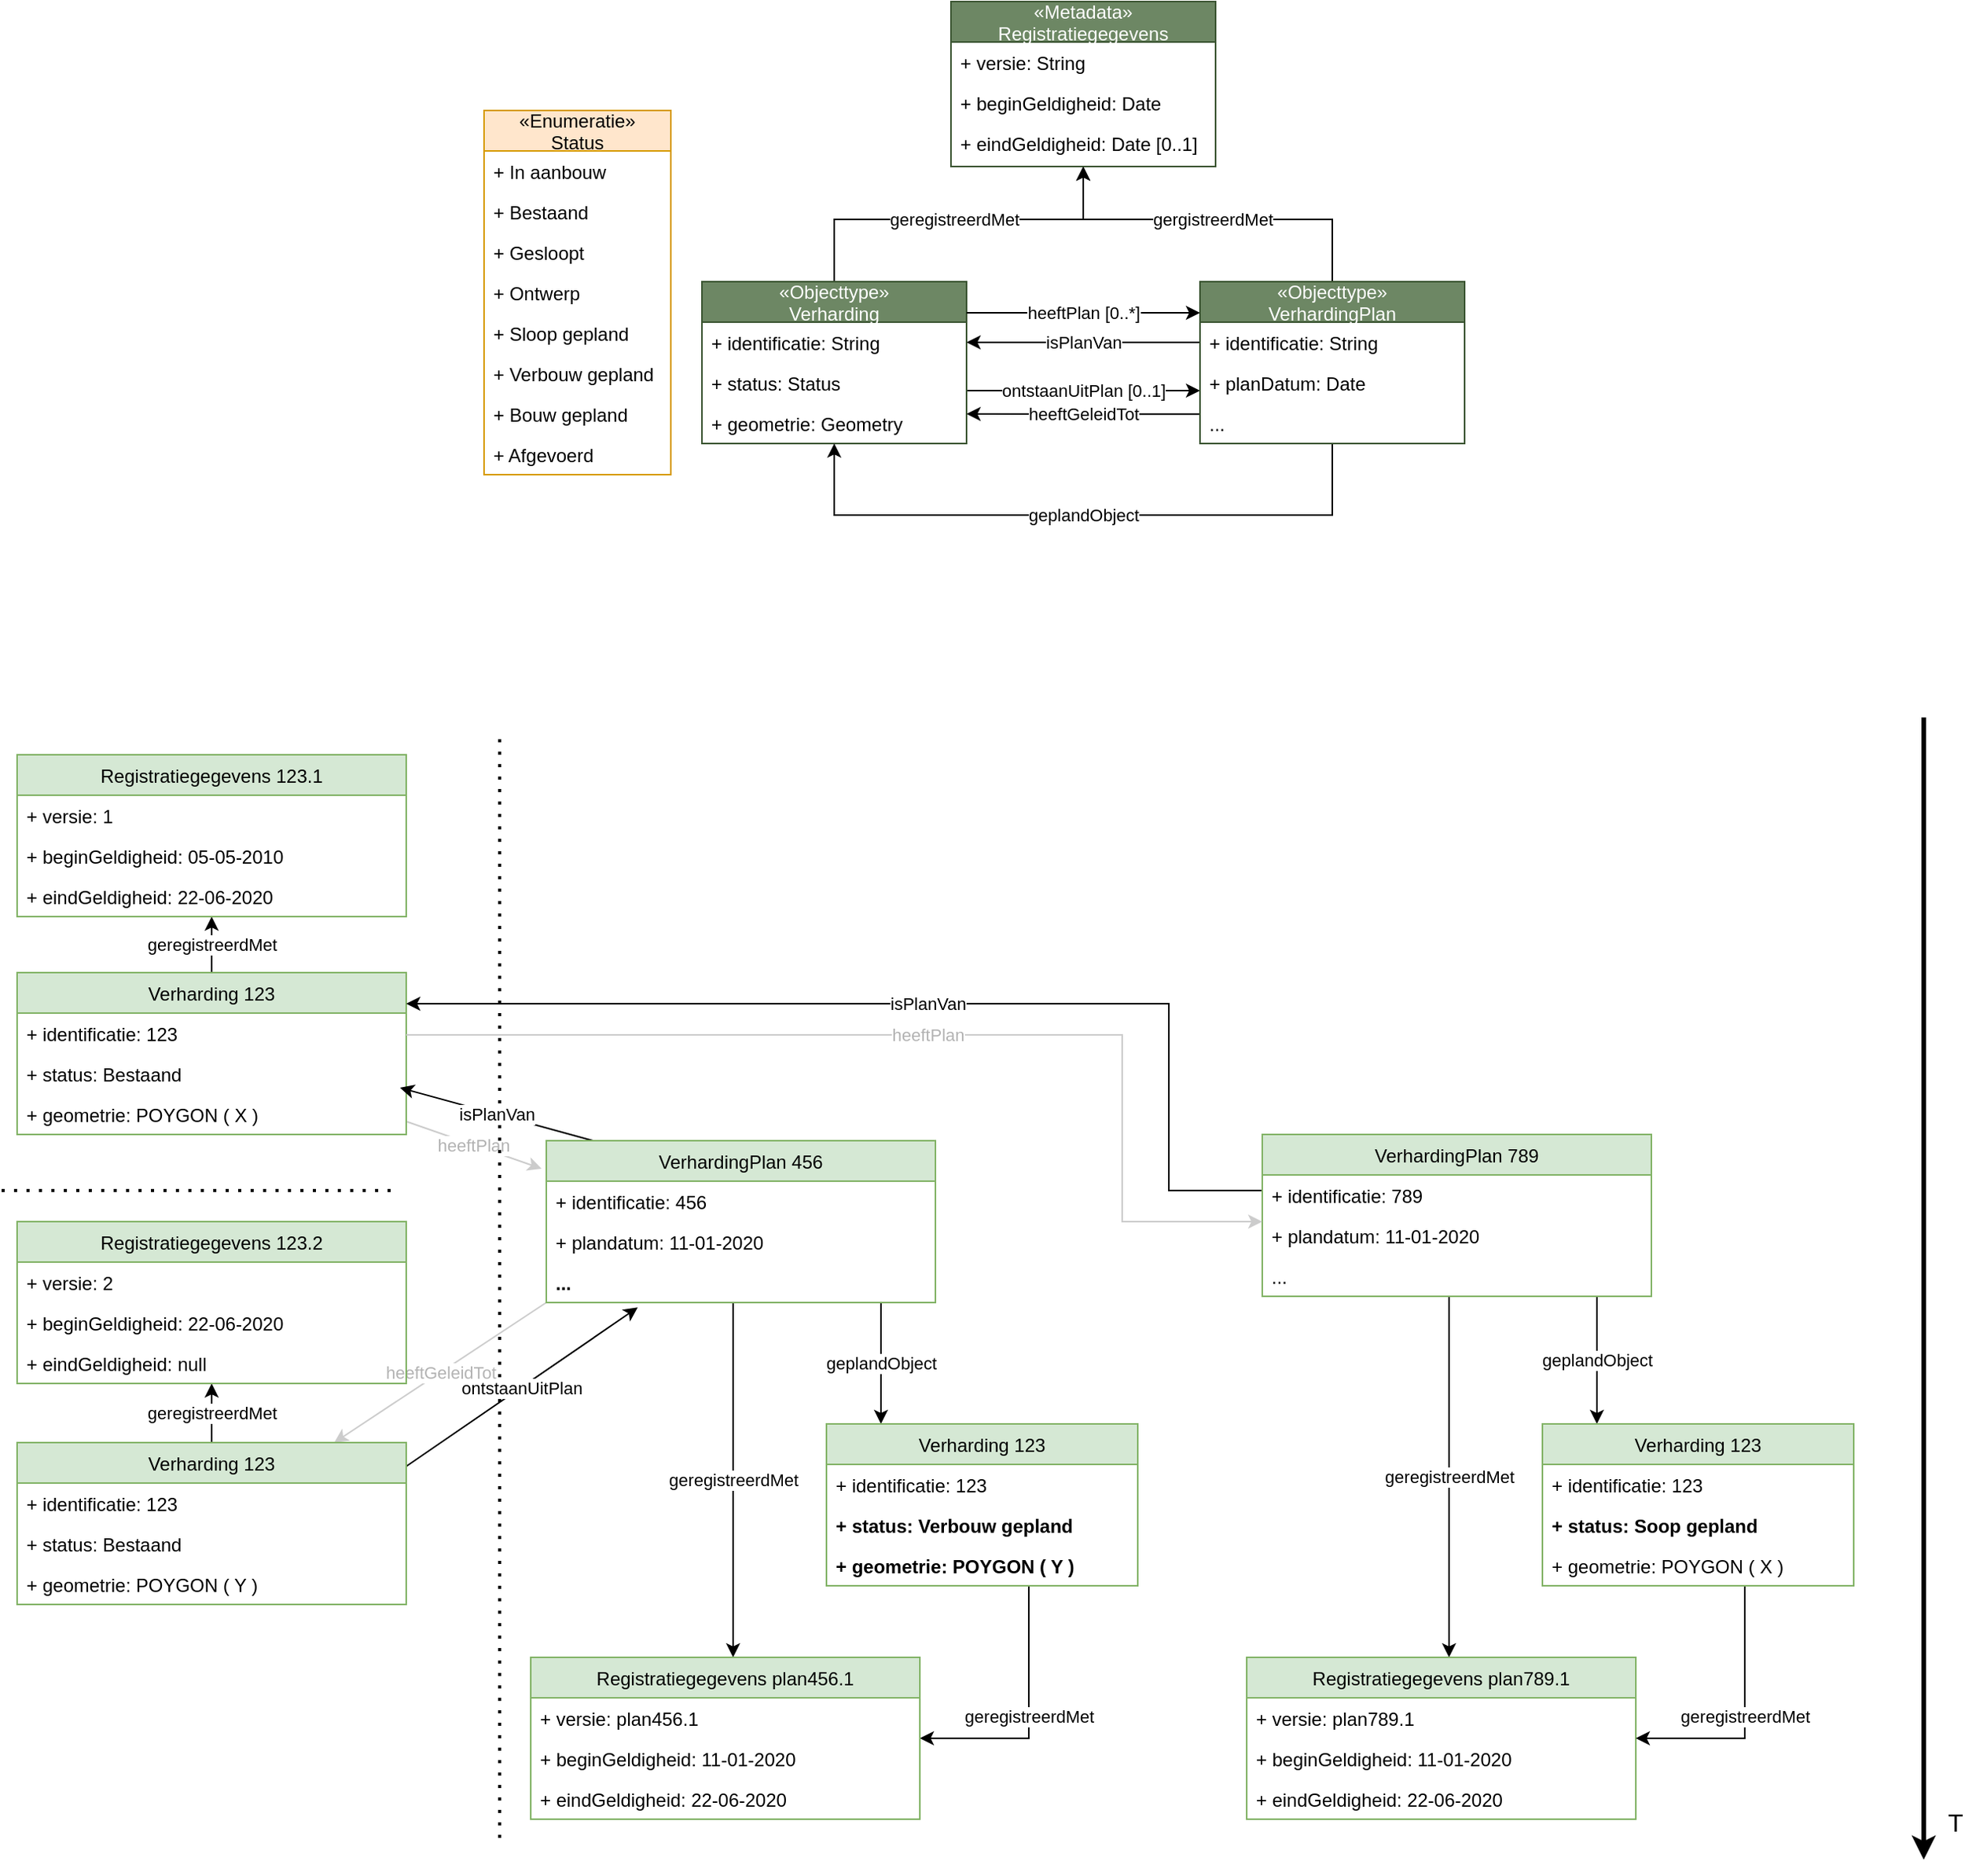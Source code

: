 <mxfile>
    <diagram id="xgMvqlsG6IL_uC9JVwvj" name="Page-1">
        <mxGraphModel dx="1599" dy="1019" grid="1" gridSize="10" guides="1" tooltips="1" connect="1" arrows="1" fold="1" page="1" pageScale="1" pageWidth="850" pageHeight="1100" math="0" shadow="0">
            <root>
                <mxCell id="0"/>
                <mxCell id="1" parent="0"/>
                <mxCell id="2" value="geregistreerdMet" style="edgeStyle=orthogonalEdgeStyle;rounded=0;orthogonalLoop=1;jettySize=auto;html=1;" parent="1" source="4" target="8" edge="1">
                    <mxGeometry relative="1" as="geometry">
                        <Array as="points">
                            <mxPoint x="1115" y="970"/>
                            <mxPoint x="1275" y="970"/>
                        </Array>
                    </mxGeometry>
                </mxCell>
                <mxCell id="3" value="ontstaanUitPlan [0..1]" style="rounded=0;orthogonalLoop=1;jettySize=auto;html=1;strokeWidth=1;edgeStyle=elbowEdgeStyle;" parent="1" source="4" target="14" edge="1">
                    <mxGeometry relative="1" as="geometry">
                        <mxPoint x="1351.19" y="1059.296" as="targetPoint"/>
                        <Array as="points">
                            <mxPoint x="1290" y="1080"/>
                        </Array>
                    </mxGeometry>
                </mxCell>
                <mxCell id="4" value="«Objecttype»&#10;Verharding" style="swimlane;fontStyle=0;childLayout=stackLayout;horizontal=1;startSize=26;fillColor=#6d8764;horizontalStack=0;resizeParent=1;resizeParentMax=0;resizeLast=0;collapsible=1;marginBottom=0;strokeColor=#3A5431;fontColor=#ffffff;" parent="1" vertex="1">
                    <mxGeometry x="1030" y="1010" width="170" height="104" as="geometry"/>
                </mxCell>
                <mxCell id="5" value="+ identificatie: String" style="text;strokeColor=none;fillColor=none;align=left;verticalAlign=top;spacingLeft=4;spacingRight=4;overflow=hidden;rotatable=0;points=[[0,0.5],[1,0.5]];portConstraint=eastwest;" parent="4" vertex="1">
                    <mxGeometry y="26" width="170" height="26" as="geometry"/>
                </mxCell>
                <mxCell id="6" value="+ status: Status" style="text;strokeColor=none;fillColor=none;align=left;verticalAlign=top;spacingLeft=4;spacingRight=4;overflow=hidden;rotatable=0;points=[[0,0.5],[1,0.5]];portConstraint=eastwest;" parent="4" vertex="1">
                    <mxGeometry y="52" width="170" height="26" as="geometry"/>
                </mxCell>
                <mxCell id="7" value="+ geometrie: Geometry" style="text;strokeColor=none;fillColor=none;align=left;verticalAlign=top;spacingLeft=4;spacingRight=4;overflow=hidden;rotatable=0;points=[[0,0.5],[1,0.5]];portConstraint=eastwest;" parent="4" vertex="1">
                    <mxGeometry y="78" width="170" height="26" as="geometry"/>
                </mxCell>
                <mxCell id="8" value="«Metadata»&#10;Registratiegegevens" style="swimlane;fontStyle=0;childLayout=stackLayout;horizontal=1;startSize=26;fillColor=#6d8764;horizontalStack=0;resizeParent=1;resizeParentMax=0;resizeLast=0;collapsible=1;marginBottom=0;strokeColor=#3A5431;fontColor=#ffffff;" parent="1" vertex="1">
                    <mxGeometry x="1190" y="830" width="170" height="106" as="geometry"/>
                </mxCell>
                <mxCell id="9" value="+ versie: String" style="text;strokeColor=none;fillColor=none;align=left;verticalAlign=top;spacingLeft=4;spacingRight=4;overflow=hidden;rotatable=0;points=[[0,0.5],[1,0.5]];portConstraint=eastwest;" parent="8" vertex="1">
                    <mxGeometry y="26" width="170" height="26" as="geometry"/>
                </mxCell>
                <mxCell id="67" value="+ beginGeldigheid: Date" style="text;strokeColor=none;fillColor=none;align=left;verticalAlign=top;spacingLeft=4;spacingRight=4;overflow=hidden;rotatable=0;points=[[0,0.5],[1,0.5]];portConstraint=eastwest;" parent="8" vertex="1">
                    <mxGeometry y="52" width="170" height="26" as="geometry"/>
                </mxCell>
                <mxCell id="10" value="+ eindGeldigheid: Date [0..1]" style="text;strokeColor=none;fillColor=none;align=left;verticalAlign=top;spacingLeft=4;spacingRight=4;overflow=hidden;rotatable=0;points=[[0,0.5],[1,0.5]];portConstraint=eastwest;" parent="8" vertex="1">
                    <mxGeometry y="78" width="170" height="28" as="geometry"/>
                </mxCell>
                <mxCell id="12" value="heeftGeleidTot" style="rounded=0;orthogonalLoop=1;jettySize=auto;html=1;exitX=0.001;exitY=0.275;exitDx=0;exitDy=0;exitPerimeter=0;edgeStyle=elbowEdgeStyle;" parent="1" source="88" target="4" edge="1">
                    <mxGeometry relative="1" as="geometry">
                        <mxPoint x="1350" y="1075" as="sourcePoint"/>
                        <Array as="points">
                            <mxPoint x="1260" y="1095"/>
                        </Array>
                    </mxGeometry>
                </mxCell>
                <mxCell id="13" value="isPlanVan" style="rounded=0;orthogonalLoop=1;jettySize=auto;html=1;strokeWidth=1;edgeStyle=elbowEdgeStyle;" parent="1" source="14" target="4" edge="1">
                    <mxGeometry relative="1" as="geometry">
                        <Array as="points">
                            <mxPoint x="1240" y="1049"/>
                            <mxPoint x="1320" y="1060"/>
                        </Array>
                    </mxGeometry>
                </mxCell>
                <mxCell id="86" value="gergistreerdMet" style="edgeStyle=orthogonalEdgeStyle;rounded=0;orthogonalLoop=1;jettySize=auto;html=1;" parent="1" source="14" target="8" edge="1">
                    <mxGeometry relative="1" as="geometry">
                        <Array as="points">
                            <mxPoint x="1435" y="970"/>
                            <mxPoint x="1275" y="970"/>
                        </Array>
                    </mxGeometry>
                </mxCell>
                <mxCell id="93" value="geplandObject" style="edgeStyle=orthogonalEdgeStyle;rounded=0;orthogonalLoop=1;jettySize=auto;html=1;" parent="1" source="14" target="4" edge="1">
                    <mxGeometry relative="1" as="geometry">
                        <Array as="points">
                            <mxPoint x="1435" y="1160"/>
                            <mxPoint x="1115" y="1160"/>
                        </Array>
                    </mxGeometry>
                </mxCell>
                <mxCell id="14" value="«Objecttype»&#10;VerhardingPlan" style="swimlane;fontStyle=0;childLayout=stackLayout;horizontal=1;startSize=26;fillColor=#6d8764;horizontalStack=0;resizeParent=1;resizeParentMax=0;resizeLast=0;collapsible=1;marginBottom=0;strokeColor=#3A5431;fontColor=#ffffff;" parent="1" vertex="1">
                    <mxGeometry x="1350" y="1010" width="170" height="104" as="geometry"/>
                </mxCell>
                <mxCell id="15" value="+ identificatie: String" style="text;strokeColor=none;fillColor=none;align=left;verticalAlign=top;spacingLeft=4;spacingRight=4;overflow=hidden;rotatable=0;points=[[0,0.5],[1,0.5]];portConstraint=eastwest;" parent="14" vertex="1">
                    <mxGeometry y="26" width="170" height="26" as="geometry"/>
                </mxCell>
                <mxCell id="19" value="+ planDatum: Date" style="text;strokeColor=none;fillColor=none;align=left;verticalAlign=top;spacingLeft=4;spacingRight=4;overflow=hidden;rotatable=0;points=[[0,0.5],[1,0.5]];portConstraint=eastwest;" parent="14" vertex="1">
                    <mxGeometry y="52" width="170" height="26" as="geometry"/>
                </mxCell>
                <mxCell id="88" value="..." style="text;strokeColor=none;fillColor=none;align=left;verticalAlign=top;spacingLeft=4;spacingRight=4;overflow=hidden;rotatable=0;points=[[0,0.5],[1,0.5]];portConstraint=eastwest;" parent="14" vertex="1">
                    <mxGeometry y="78" width="170" height="26" as="geometry"/>
                </mxCell>
                <mxCell id="21" value="«Enumeratie»&#10;Status" style="swimlane;fontStyle=0;childLayout=stackLayout;horizontal=1;startSize=26;fillColor=#ffe6cc;horizontalStack=0;resizeParent=1;resizeParentMax=0;resizeLast=0;collapsible=1;marginBottom=0;strokeColor=#d79b00;" parent="1" vertex="1">
                    <mxGeometry x="890" y="900" width="120" height="234" as="geometry"/>
                </mxCell>
                <mxCell id="22" value="+ In aanbouw" style="text;strokeColor=none;fillColor=none;align=left;verticalAlign=top;spacingLeft=4;spacingRight=4;overflow=hidden;rotatable=0;points=[[0,0.5],[1,0.5]];portConstraint=eastwest;" parent="21" vertex="1">
                    <mxGeometry y="26" width="120" height="26" as="geometry"/>
                </mxCell>
                <mxCell id="23" value="+ Bestaand" style="text;strokeColor=none;fillColor=none;align=left;verticalAlign=top;spacingLeft=4;spacingRight=4;overflow=hidden;rotatable=0;points=[[0,0.5],[1,0.5]];portConstraint=eastwest;" parent="21" vertex="1">
                    <mxGeometry y="52" width="120" height="26" as="geometry"/>
                </mxCell>
                <mxCell id="24" value="+ Gesloopt" style="text;strokeColor=none;fillColor=none;align=left;verticalAlign=top;spacingLeft=4;spacingRight=4;overflow=hidden;rotatable=0;points=[[0,0.5],[1,0.5]];portConstraint=eastwest;" parent="21" vertex="1">
                    <mxGeometry y="78" width="120" height="26" as="geometry"/>
                </mxCell>
                <mxCell id="26" value="+ Ontwerp" style="text;strokeColor=none;fillColor=none;align=left;verticalAlign=top;spacingLeft=4;spacingRight=4;overflow=hidden;rotatable=0;points=[[0,0.5],[1,0.5]];portConstraint=eastwest;" parent="21" vertex="1">
                    <mxGeometry y="104" width="120" height="26" as="geometry"/>
                </mxCell>
                <mxCell id="29" value="+ Sloop gepland" style="text;strokeColor=none;fillColor=none;align=left;verticalAlign=top;spacingLeft=4;spacingRight=4;overflow=hidden;rotatable=0;points=[[0,0.5],[1,0.5]];portConstraint=eastwest;" parent="21" vertex="1">
                    <mxGeometry y="130" width="120" height="26" as="geometry"/>
                </mxCell>
                <mxCell id="28" value="+ Verbouw gepland" style="text;strokeColor=none;fillColor=none;align=left;verticalAlign=top;spacingLeft=4;spacingRight=4;overflow=hidden;rotatable=0;points=[[0,0.5],[1,0.5]];portConstraint=eastwest;" parent="21" vertex="1">
                    <mxGeometry y="156" width="120" height="26" as="geometry"/>
                </mxCell>
                <mxCell id="27" value="+ Bouw gepland" style="text;strokeColor=none;fillColor=none;align=left;verticalAlign=top;spacingLeft=4;spacingRight=4;overflow=hidden;rotatable=0;points=[[0,0.5],[1,0.5]];portConstraint=eastwest;" parent="21" vertex="1">
                    <mxGeometry y="182" width="120" height="26" as="geometry"/>
                </mxCell>
                <mxCell id="30" value="+ Afgevoerd" style="text;strokeColor=none;fillColor=none;align=left;verticalAlign=top;spacingLeft=4;spacingRight=4;overflow=hidden;rotatable=0;points=[[0,0.5],[1,0.5]];portConstraint=eastwest;" parent="21" vertex="1">
                    <mxGeometry y="208" width="120" height="26" as="geometry"/>
                </mxCell>
                <mxCell id="31" value="heeftPlan [0..*]" style="rounded=0;orthogonalLoop=1;jettySize=auto;html=1;strokeWidth=1;edgeStyle=elbowEdgeStyle;" parent="1" source="4" target="14" edge="1">
                    <mxGeometry relative="1" as="geometry">
                        <mxPoint x="1350" y="970" as="targetPoint"/>
                        <mxPoint x="1199" y="1021" as="sourcePoint"/>
                        <Array as="points">
                            <mxPoint x="1230" y="1030"/>
                        </Array>
                    </mxGeometry>
                </mxCell>
                <mxCell id="32" value="" style="endArrow=classic;html=1;strokeWidth=3;" parent="1" edge="1">
                    <mxGeometry width="50" height="50" relative="1" as="geometry">
                        <mxPoint x="1815" y="1290" as="sourcePoint"/>
                        <mxPoint x="1815" y="2024" as="targetPoint"/>
                    </mxGeometry>
                </mxCell>
                <mxCell id="33" value="&lt;font style=&quot;font-size: 16px&quot;&gt;T&lt;/font&gt;" style="edgeLabel;html=1;align=center;verticalAlign=middle;resizable=0;points=[];" parent="32" vertex="1" connectable="0">
                    <mxGeometry x="0.945" y="4" relative="1" as="geometry">
                        <mxPoint x="16" y="-4" as="offset"/>
                    </mxGeometry>
                </mxCell>
                <mxCell id="34" value="geregistreerdMet" style="edgeStyle=orthogonalEdgeStyle;rounded=0;orthogonalLoop=1;jettySize=auto;html=1;" parent="1" source="36" target="40" edge="1">
                    <mxGeometry relative="1" as="geometry"/>
                </mxCell>
                <mxCell id="35" value="&lt;font color=&quot;#b3b3b3&quot;&gt;heeftPlan&lt;/font&gt;" style="edgeStyle=none;rounded=0;orthogonalLoop=1;jettySize=auto;html=1;strokeWidth=1;entryX=-0.012;entryY=0.173;entryDx=0;entryDy=0;entryPerimeter=0;strokeColor=#CCCCCC;" parent="1" source="36" target="48" edge="1">
                    <mxGeometry relative="1" as="geometry"/>
                </mxCell>
                <mxCell id="36" value="Verharding 123" style="swimlane;fontStyle=0;childLayout=stackLayout;horizontal=1;startSize=26;fillColor=#d5e8d4;horizontalStack=0;resizeParent=1;resizeParentMax=0;resizeLast=0;collapsible=1;marginBottom=0;strokeColor=#82b366;" parent="1" vertex="1">
                    <mxGeometry x="590" y="1454" width="250" height="104" as="geometry"/>
                </mxCell>
                <mxCell id="37" value="+ identificatie: 123" style="text;strokeColor=none;fillColor=none;align=left;verticalAlign=top;spacingLeft=4;spacingRight=4;overflow=hidden;rotatable=0;points=[[0,0.5],[1,0.5]];portConstraint=eastwest;" parent="36" vertex="1">
                    <mxGeometry y="26" width="250" height="26" as="geometry"/>
                </mxCell>
                <mxCell id="38" value="+ status: Bestaand" style="text;strokeColor=none;fillColor=none;align=left;verticalAlign=top;spacingLeft=4;spacingRight=4;overflow=hidden;rotatable=0;points=[[0,0.5],[1,0.5]];portConstraint=eastwest;" parent="36" vertex="1">
                    <mxGeometry y="52" width="250" height="26" as="geometry"/>
                </mxCell>
                <mxCell id="39" value="+ geometrie: POYGON ( X )" style="text;strokeColor=none;fillColor=none;align=left;verticalAlign=top;spacingLeft=4;spacingRight=4;overflow=hidden;rotatable=0;points=[[0,0.5],[1,0.5]];portConstraint=eastwest;" parent="36" vertex="1">
                    <mxGeometry y="78" width="250" height="26" as="geometry"/>
                </mxCell>
                <mxCell id="40" value="Registratiegegevens 123.1" style="swimlane;fontStyle=0;childLayout=stackLayout;horizontal=1;startSize=26;fillColor=#d5e8d4;horizontalStack=0;resizeParent=1;resizeParentMax=0;resizeLast=0;collapsible=1;marginBottom=0;strokeColor=#82b366;" parent="1" vertex="1">
                    <mxGeometry x="590" y="1314" width="250" height="104" as="geometry"/>
                </mxCell>
                <mxCell id="65" value="+ versie: 1" style="text;strokeColor=none;fillColor=none;align=left;verticalAlign=top;spacingLeft=4;spacingRight=4;overflow=hidden;rotatable=0;points=[[0,0.5],[1,0.5]];portConstraint=eastwest;" parent="40" vertex="1">
                    <mxGeometry y="26" width="250" height="26" as="geometry"/>
                </mxCell>
                <mxCell id="41" value="+ beginGeldigheid: 05-05-2010" style="text;strokeColor=none;fillColor=none;align=left;verticalAlign=top;spacingLeft=4;spacingRight=4;overflow=hidden;rotatable=0;points=[[0,0.5],[1,0.5]];portConstraint=eastwest;" parent="40" vertex="1">
                    <mxGeometry y="52" width="250" height="26" as="geometry"/>
                </mxCell>
                <mxCell id="42" value="+ eindGeldigheid: 22-06-2020" style="text;strokeColor=none;fillColor=none;align=left;verticalAlign=top;spacingLeft=4;spacingRight=4;overflow=hidden;rotatable=0;points=[[0,0.5],[1,0.5]];portConstraint=eastwest;" parent="40" vertex="1">
                    <mxGeometry y="78" width="250" height="26" as="geometry"/>
                </mxCell>
                <mxCell id="43" value="" style="endArrow=none;dashed=1;html=1;dashPattern=1 3;strokeWidth=2;" parent="1" edge="1">
                    <mxGeometry width="50" height="50" relative="1" as="geometry">
                        <mxPoint x="830" y="1594" as="sourcePoint"/>
                        <mxPoint x="580" y="1594" as="targetPoint"/>
                    </mxGeometry>
                </mxCell>
                <mxCell id="44" value="" style="endArrow=none;dashed=1;html=1;dashPattern=1 3;strokeWidth=2;" parent="1" edge="1">
                    <mxGeometry width="50" height="50" relative="1" as="geometry">
                        <mxPoint x="900" y="2010" as="sourcePoint"/>
                        <mxPoint x="900" y="1304" as="targetPoint"/>
                    </mxGeometry>
                </mxCell>
                <mxCell id="46" value="&lt;font color=&quot;#b3b3b3&quot;&gt;heeftGeleidTot&lt;/font&gt;" style="edgeStyle=none;rounded=0;orthogonalLoop=1;jettySize=auto;html=1;strokeWidth=1;strokeColor=#CCCCCC;exitX=0;exitY=1;exitDx=0;exitDy=0;exitPerimeter=0;" parent="1" source="51" target="57" edge="1">
                    <mxGeometry relative="1" as="geometry"/>
                </mxCell>
                <mxCell id="47" value="isPlanVan" style="edgeStyle=none;rounded=0;orthogonalLoop=1;jettySize=auto;html=1;strokeWidth=1;entryX=0.984;entryY=-0.154;entryDx=0;entryDy=0;entryPerimeter=0;exitX=0.12;exitY=0;exitDx=0;exitDy=0;exitPerimeter=0;" parent="1" source="48" target="39" edge="1">
                    <mxGeometry relative="1" as="geometry"/>
                </mxCell>
                <mxCell id="105" value="geplandObject" style="edgeStyle=elbowEdgeStyle;rounded=0;orthogonalLoop=1;jettySize=auto;html=1;" parent="1" source="48" target="96" edge="1">
                    <mxGeometry relative="1" as="geometry"/>
                </mxCell>
                <mxCell id="110" value="geregistreerdMet" style="edgeStyle=elbowEdgeStyle;rounded=0;orthogonalLoop=1;jettySize=auto;html=1;" parent="1" source="48" target="106" edge="1">
                    <mxGeometry relative="1" as="geometry"/>
                </mxCell>
                <mxCell id="48" value="VerhardingPlan 456" style="swimlane;fontStyle=0;childLayout=stackLayout;horizontal=1;startSize=26;fillColor=#d5e8d4;horizontalStack=0;resizeParent=1;resizeParentMax=0;resizeLast=0;collapsible=1;marginBottom=0;strokeColor=#82b366;" parent="1" vertex="1">
                    <mxGeometry x="930" y="1562" width="250" height="104" as="geometry"/>
                </mxCell>
                <mxCell id="49" value="+ identificatie: 456" style="text;strokeColor=none;fillColor=none;align=left;verticalAlign=top;spacingLeft=4;spacingRight=4;overflow=hidden;rotatable=0;points=[[0,0.5],[1,0.5]];portConstraint=eastwest;" parent="48" vertex="1">
                    <mxGeometry y="26" width="250" height="26" as="geometry"/>
                </mxCell>
                <mxCell id="50" value="+ plandatum: 11-01-2020" style="text;strokeColor=none;fillColor=none;align=left;verticalAlign=top;spacingLeft=4;spacingRight=4;overflow=hidden;rotatable=0;points=[[0,0.5],[1,0.5]];portConstraint=eastwest;fontStyle=0" parent="48" vertex="1">
                    <mxGeometry y="52" width="250" height="26" as="geometry"/>
                </mxCell>
                <mxCell id="51" value="..." style="text;strokeColor=none;fillColor=none;align=left;verticalAlign=top;spacingLeft=4;spacingRight=4;overflow=hidden;rotatable=0;points=[[0,0.5],[1,0.5]];portConstraint=eastwest;fontStyle=1" parent="48" vertex="1">
                    <mxGeometry y="78" width="250" height="26" as="geometry"/>
                </mxCell>
                <mxCell id="55" value="geregistreerdMet" style="edgeStyle=orthogonalEdgeStyle;rounded=0;orthogonalLoop=1;jettySize=auto;html=1;" parent="1" source="57" target="61" edge="1">
                    <mxGeometry relative="1" as="geometry"/>
                </mxCell>
                <mxCell id="56" value="&lt;span style=&quot;font-weight: normal&quot;&gt;ontstaanUitPlan&lt;/span&gt;" style="edgeStyle=none;rounded=0;orthogonalLoop=1;jettySize=auto;html=1;strokeWidth=1;exitX=0.995;exitY=0.155;exitDx=0;exitDy=0;exitPerimeter=0;entryX=0.235;entryY=1.122;entryDx=0;entryDy=0;entryPerimeter=0;fontStyle=1" parent="1" source="57" target="51" edge="1">
                    <mxGeometry relative="1" as="geometry"/>
                </mxCell>
                <mxCell id="57" value="Verharding 123" style="swimlane;fontStyle=0;childLayout=stackLayout;horizontal=1;startSize=26;fillColor=#d5e8d4;horizontalStack=0;resizeParent=1;resizeParentMax=0;resizeLast=0;collapsible=1;marginBottom=0;strokeColor=#82b366;" parent="1" vertex="1">
                    <mxGeometry x="590" y="1756" width="250" height="104" as="geometry"/>
                </mxCell>
                <mxCell id="58" value="+ identificatie: 123" style="text;strokeColor=none;fillColor=none;align=left;verticalAlign=top;spacingLeft=4;spacingRight=4;overflow=hidden;rotatable=0;points=[[0,0.5],[1,0.5]];portConstraint=eastwest;" parent="57" vertex="1">
                    <mxGeometry y="26" width="250" height="26" as="geometry"/>
                </mxCell>
                <mxCell id="59" value="+ status: Bestaand" style="text;strokeColor=none;fillColor=none;align=left;verticalAlign=top;spacingLeft=4;spacingRight=4;overflow=hidden;rotatable=0;points=[[0,0.5],[1,0.5]];portConstraint=eastwest;" parent="57" vertex="1">
                    <mxGeometry y="52" width="250" height="26" as="geometry"/>
                </mxCell>
                <mxCell id="60" value="+ geometrie: POYGON ( Y )" style="text;strokeColor=none;fillColor=none;align=left;verticalAlign=top;spacingLeft=4;spacingRight=4;overflow=hidden;rotatable=0;points=[[0,0.5],[1,0.5]];portConstraint=eastwest;" parent="57" vertex="1">
                    <mxGeometry y="78" width="250" height="26" as="geometry"/>
                </mxCell>
                <mxCell id="61" value="Registratiegegevens 123.2" style="swimlane;fontStyle=0;childLayout=stackLayout;horizontal=1;startSize=26;fillColor=#d5e8d4;horizontalStack=0;resizeParent=1;resizeParentMax=0;resizeLast=0;collapsible=1;marginBottom=0;strokeColor=#82b366;" parent="1" vertex="1">
                    <mxGeometry x="590" y="1614" width="250" height="104" as="geometry"/>
                </mxCell>
                <mxCell id="66" value="+ versie: 2" style="text;strokeColor=none;fillColor=none;align=left;verticalAlign=top;spacingLeft=4;spacingRight=4;overflow=hidden;rotatable=0;points=[[0,0.5],[1,0.5]];portConstraint=eastwest;" parent="61" vertex="1">
                    <mxGeometry y="26" width="250" height="26" as="geometry"/>
                </mxCell>
                <mxCell id="62" value="+ beginGeldigheid: 22-06-2020" style="text;strokeColor=none;fillColor=none;align=left;verticalAlign=top;spacingLeft=4;spacingRight=4;overflow=hidden;rotatable=0;points=[[0,0.5],[1,0.5]];portConstraint=eastwest;" parent="61" vertex="1">
                    <mxGeometry y="52" width="250" height="26" as="geometry"/>
                </mxCell>
                <mxCell id="63" value="+ eindGeldigheid: null" style="text;strokeColor=none;fillColor=none;align=left;verticalAlign=top;spacingLeft=4;spacingRight=4;overflow=hidden;rotatable=0;points=[[0,0.5],[1,0.5]];portConstraint=eastwest;" parent="61" vertex="1">
                    <mxGeometry y="78" width="250" height="26" as="geometry"/>
                </mxCell>
                <mxCell id="72" value="isPlanVan" style="edgeStyle=orthogonalEdgeStyle;rounded=0;orthogonalLoop=1;jettySize=auto;html=1;strokeWidth=1;" parent="1" source="73" target="36" edge="1">
                    <mxGeometry relative="1" as="geometry">
                        <Array as="points">
                            <mxPoint x="1330" y="1594"/>
                            <mxPoint x="1330" y="1474"/>
                        </Array>
                        <mxPoint x="890" y="1474.06" as="targetPoint"/>
                    </mxGeometry>
                </mxCell>
                <mxCell id="121" value="geregistreerdMet" style="edgeStyle=elbowEdgeStyle;rounded=0;orthogonalLoop=1;jettySize=auto;html=1;" parent="1" source="73" target="112" edge="1">
                    <mxGeometry relative="1" as="geometry"/>
                </mxCell>
                <mxCell id="123" value="geplandObject" style="edgeStyle=elbowEdgeStyle;rounded=0;orthogonalLoop=1;jettySize=auto;html=1;" parent="1" source="73" target="116" edge="1">
                    <mxGeometry relative="1" as="geometry"/>
                </mxCell>
                <mxCell id="73" value="VerhardingPlan 789" style="swimlane;fontStyle=0;childLayout=stackLayout;horizontal=1;startSize=26;fillColor=#d5e8d4;horizontalStack=0;resizeParent=1;resizeParentMax=0;resizeLast=0;collapsible=1;marginBottom=0;strokeColor=#82b366;" parent="1" vertex="1">
                    <mxGeometry x="1390" y="1558" width="250" height="104" as="geometry"/>
                </mxCell>
                <mxCell id="74" value="+ identificatie: 789" style="text;strokeColor=none;fillColor=none;align=left;verticalAlign=top;spacingLeft=4;spacingRight=4;overflow=hidden;rotatable=0;points=[[0,0.5],[1,0.5]];portConstraint=eastwest;" parent="73" vertex="1">
                    <mxGeometry y="26" width="250" height="26" as="geometry"/>
                </mxCell>
                <mxCell id="75" value="+ plandatum: 11-01-2020" style="text;strokeColor=none;fillColor=none;align=left;verticalAlign=top;spacingLeft=4;spacingRight=4;overflow=hidden;rotatable=0;points=[[0,0.5],[1,0.5]];portConstraint=eastwest;fontStyle=0" parent="73" vertex="1">
                    <mxGeometry y="52" width="250" height="26" as="geometry"/>
                </mxCell>
                <mxCell id="76" value="..." style="text;strokeColor=none;fillColor=none;align=left;verticalAlign=top;spacingLeft=4;spacingRight=4;overflow=hidden;rotatable=0;points=[[0,0.5],[1,0.5]];portConstraint=eastwest;" parent="73" vertex="1">
                    <mxGeometry y="78" width="250" height="26" as="geometry"/>
                </mxCell>
                <mxCell id="80" value="&lt;font color=&quot;#b3b3b3&quot;&gt;heeftPlan&lt;/font&gt;" style="edgeStyle=orthogonalEdgeStyle;rounded=0;orthogonalLoop=1;jettySize=auto;html=1;strokeWidth=1;strokeColor=#CCCCCC;" parent="1" source="36" target="73" edge="1">
                    <mxGeometry relative="1" as="geometry">
                        <mxPoint x="890" y="1494.06" as="sourcePoint"/>
                        <mxPoint x="987.0" y="1640.052" as="targetPoint"/>
                        <Array as="points">
                            <mxPoint x="1300" y="1494"/>
                            <mxPoint x="1300" y="1614"/>
                        </Array>
                    </mxGeometry>
                </mxCell>
                <mxCell id="111" value="geregistreerdMet" style="edgeStyle=elbowEdgeStyle;rounded=0;orthogonalLoop=1;jettySize=auto;html=1;" parent="1" source="96" target="106" edge="1">
                    <mxGeometry relative="1" as="geometry">
                        <Array as="points">
                            <mxPoint x="1240" y="1874"/>
                            <mxPoint x="1320" y="1874"/>
                            <mxPoint x="1360" y="1564"/>
                        </Array>
                    </mxGeometry>
                </mxCell>
                <mxCell id="96" value="Verharding 123" style="swimlane;fontStyle=0;childLayout=stackLayout;horizontal=1;startSize=26;fillColor=#d5e8d4;horizontalStack=0;resizeParent=1;resizeParentMax=0;resizeLast=0;collapsible=1;marginBottom=0;strokeColor=#82b366;" parent="1" vertex="1">
                    <mxGeometry x="1110" y="1744" width="200" height="104" as="geometry"/>
                </mxCell>
                <mxCell id="97" value="+ identificatie: 123" style="text;strokeColor=none;fillColor=none;align=left;verticalAlign=top;spacingLeft=4;spacingRight=4;overflow=hidden;rotatable=0;points=[[0,0.5],[1,0.5]];portConstraint=eastwest;" parent="96" vertex="1">
                    <mxGeometry y="26" width="200" height="26" as="geometry"/>
                </mxCell>
                <mxCell id="98" value="+ status: Verbouw gepland" style="text;strokeColor=none;fillColor=none;align=left;verticalAlign=top;spacingLeft=4;spacingRight=4;overflow=hidden;rotatable=0;points=[[0,0.5],[1,0.5]];portConstraint=eastwest;fontStyle=1" parent="96" vertex="1">
                    <mxGeometry y="52" width="200" height="26" as="geometry"/>
                </mxCell>
                <mxCell id="99" value="+ geometrie: POYGON ( Y )" style="text;strokeColor=none;fillColor=none;align=left;verticalAlign=top;spacingLeft=4;spacingRight=4;overflow=hidden;rotatable=0;points=[[0,0.5],[1,0.5]];portConstraint=eastwest;fontStyle=1" parent="96" vertex="1">
                    <mxGeometry y="78" width="200" height="26" as="geometry"/>
                </mxCell>
                <mxCell id="106" value="Registratiegegevens plan456.1" style="swimlane;fontStyle=0;childLayout=stackLayout;horizontal=1;startSize=26;fillColor=#d5e8d4;horizontalStack=0;resizeParent=1;resizeParentMax=0;resizeLast=0;collapsible=1;marginBottom=0;strokeColor=#82b366;" parent="1" vertex="1">
                    <mxGeometry x="920" y="1894" width="250" height="104" as="geometry"/>
                </mxCell>
                <mxCell id="107" value="+ versie: plan456.1" style="text;strokeColor=none;fillColor=none;align=left;verticalAlign=top;spacingLeft=4;spacingRight=4;overflow=hidden;rotatable=0;points=[[0,0.5],[1,0.5]];portConstraint=eastwest;" parent="106" vertex="1">
                    <mxGeometry y="26" width="250" height="26" as="geometry"/>
                </mxCell>
                <mxCell id="108" value="+ beginGeldigheid: 11-01-2020" style="text;strokeColor=none;fillColor=none;align=left;verticalAlign=top;spacingLeft=4;spacingRight=4;overflow=hidden;rotatable=0;points=[[0,0.5],[1,0.5]];portConstraint=eastwest;" parent="106" vertex="1">
                    <mxGeometry y="52" width="250" height="26" as="geometry"/>
                </mxCell>
                <mxCell id="109" value="+ eindGeldigheid: 22-06-2020" style="text;strokeColor=none;fillColor=none;align=left;verticalAlign=top;spacingLeft=4;spacingRight=4;overflow=hidden;rotatable=0;points=[[0,0.5],[1,0.5]];portConstraint=eastwest;" parent="106" vertex="1">
                    <mxGeometry y="78" width="250" height="26" as="geometry"/>
                </mxCell>
                <mxCell id="112" value="Registratiegegevens plan789.1" style="swimlane;fontStyle=0;childLayout=stackLayout;horizontal=1;startSize=26;fillColor=#d5e8d4;horizontalStack=0;resizeParent=1;resizeParentMax=0;resizeLast=0;collapsible=1;marginBottom=0;strokeColor=#82b366;" parent="1" vertex="1">
                    <mxGeometry x="1380" y="1894" width="250" height="104" as="geometry"/>
                </mxCell>
                <mxCell id="113" value="+ versie: plan789.1" style="text;strokeColor=none;fillColor=none;align=left;verticalAlign=top;spacingLeft=4;spacingRight=4;overflow=hidden;rotatable=0;points=[[0,0.5],[1,0.5]];portConstraint=eastwest;" parent="112" vertex="1">
                    <mxGeometry y="26" width="250" height="26" as="geometry"/>
                </mxCell>
                <mxCell id="114" value="+ beginGeldigheid: 11-01-2020" style="text;strokeColor=none;fillColor=none;align=left;verticalAlign=top;spacingLeft=4;spacingRight=4;overflow=hidden;rotatable=0;points=[[0,0.5],[1,0.5]];portConstraint=eastwest;" parent="112" vertex="1">
                    <mxGeometry y="52" width="250" height="26" as="geometry"/>
                </mxCell>
                <mxCell id="115" value="+ eindGeldigheid: 22-06-2020" style="text;strokeColor=none;fillColor=none;align=left;verticalAlign=top;spacingLeft=4;spacingRight=4;overflow=hidden;rotatable=0;points=[[0,0.5],[1,0.5]];portConstraint=eastwest;" parent="112" vertex="1">
                    <mxGeometry y="78" width="250" height="26" as="geometry"/>
                </mxCell>
                <mxCell id="122" value="geregistreerdMet" style="edgeStyle=elbowEdgeStyle;rounded=0;orthogonalLoop=1;jettySize=auto;html=1;" parent="1" source="116" target="112" edge="1">
                    <mxGeometry relative="1" as="geometry">
                        <Array as="points">
                            <mxPoint x="1700" y="1860"/>
                            <mxPoint x="1720" y="1894"/>
                        </Array>
                    </mxGeometry>
                </mxCell>
                <mxCell id="116" value="Verharding 123" style="swimlane;fontStyle=0;childLayout=stackLayout;horizontal=1;startSize=26;fillColor=#d5e8d4;horizontalStack=0;resizeParent=1;resizeParentMax=0;resizeLast=0;collapsible=1;marginBottom=0;strokeColor=#82b366;" parent="1" vertex="1">
                    <mxGeometry x="1570" y="1744" width="200" height="104" as="geometry"/>
                </mxCell>
                <mxCell id="117" value="+ identificatie: 123" style="text;strokeColor=none;fillColor=none;align=left;verticalAlign=top;spacingLeft=4;spacingRight=4;overflow=hidden;rotatable=0;points=[[0,0.5],[1,0.5]];portConstraint=eastwest;" parent="116" vertex="1">
                    <mxGeometry y="26" width="200" height="26" as="geometry"/>
                </mxCell>
                <mxCell id="118" value="+ status: Soop gepland" style="text;strokeColor=none;fillColor=none;align=left;verticalAlign=top;spacingLeft=4;spacingRight=4;overflow=hidden;rotatable=0;points=[[0,0.5],[1,0.5]];portConstraint=eastwest;fontStyle=1" parent="116" vertex="1">
                    <mxGeometry y="52" width="200" height="26" as="geometry"/>
                </mxCell>
                <mxCell id="119" value="+ geometrie: POYGON ( X )" style="text;strokeColor=none;fillColor=none;align=left;verticalAlign=top;spacingLeft=4;spacingRight=4;overflow=hidden;rotatable=0;points=[[0,0.5],[1,0.5]];portConstraint=eastwest;fontStyle=0" parent="116" vertex="1">
                    <mxGeometry y="78" width="200" height="26" as="geometry"/>
                </mxCell>
            </root>
        </mxGraphModel>
    </diagram>
</mxfile>